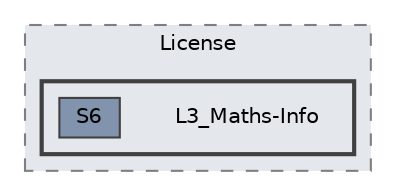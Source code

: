 digraph "/Users/thuillercolin/Documents/Cours/License/L3_Maths-Info"
{
 // LATEX_PDF_SIZE
  bgcolor="transparent";
  edge [fontname=Helvetica,fontsize=10,labelfontname=Helvetica,labelfontsize=10];
  node [fontname=Helvetica,fontsize=10,shape=box,height=0.2,width=0.4];
  compound=true
  subgraph clusterdir_e5b8599d94ff513ee43e8639a7194e89 {
    graph [ bgcolor="#e4e8ed", pencolor="grey50", label="License", fontname=Helvetica,fontsize=10 style="filled,dashed", URL="dir_e5b8599d94ff513ee43e8639a7194e89.html",tooltip=""]
  subgraph clusterdir_32f37c2eef662e3774be776856b8acac {
    graph [ bgcolor="#e4e8ed", pencolor="grey25", label="", fontname=Helvetica,fontsize=10 style="filled,bold", URL="dir_32f37c2eef662e3774be776856b8acac.html",tooltip=""]
    dir_32f37c2eef662e3774be776856b8acac [shape=plaintext, label="L3_Maths-Info"];
  dir_89c400d4f344bcefcfc833c0889781c7 [label="S6", fillcolor="#8193ad", color="grey25", style="filled", URL="dir_89c400d4f344bcefcfc833c0889781c7.html",tooltip=""];
  }
  }
}
